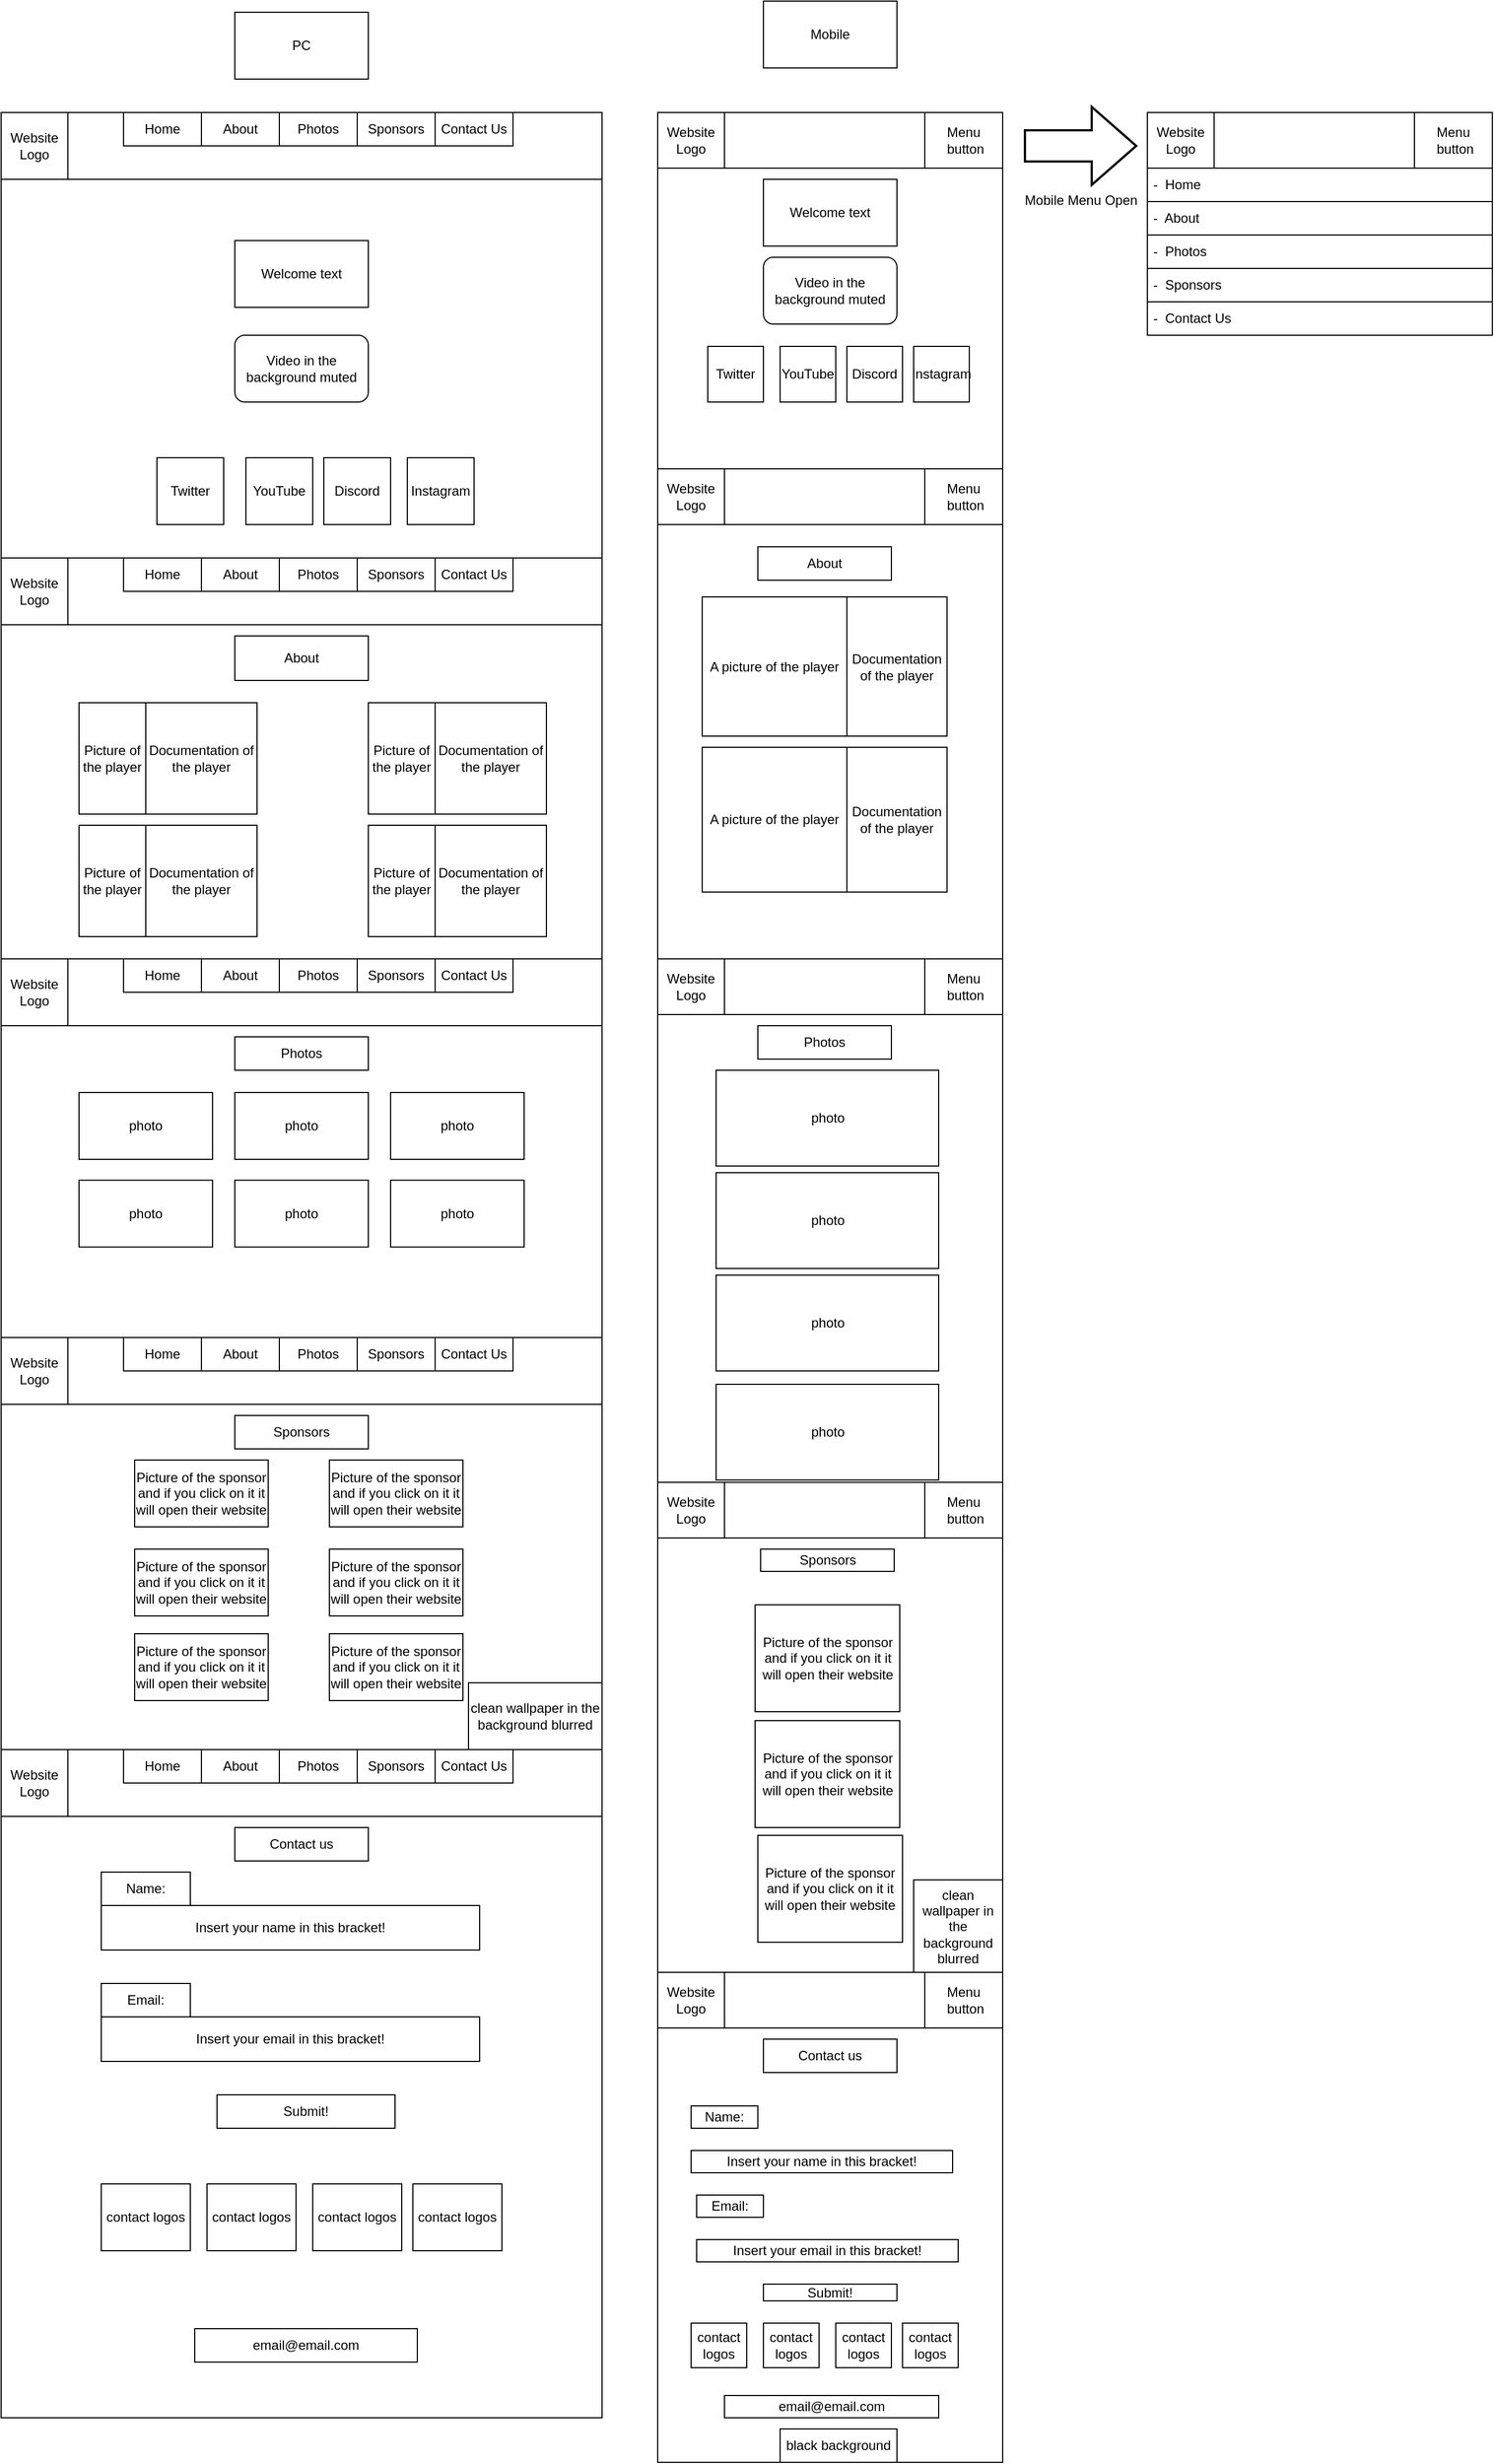 <mxfile version="20.2.1" type="device"><diagram id="jGOsK-3WvVMrC4iQkq5T" name="1 oldal"><mxGraphModel dx="1182" dy="722" grid="1" gridSize="10" guides="1" tooltips="1" connect="1" arrows="1" fold="1" page="1" pageScale="1" pageWidth="827" pageHeight="1169" math="0" shadow="0"><root><mxCell id="0"/><mxCell id="1" parent="0"/><mxCell id="x6PFndFxOWQdf8MQNvHj-8" value="" style="rounded=0;whiteSpace=wrap;html=1;" parent="1" vertex="1"><mxGeometry x="180" y="440" width="540" height="400" as="geometry"/></mxCell><mxCell id="x6PFndFxOWQdf8MQNvHj-9" value="" style="rounded=0;whiteSpace=wrap;html=1;" parent="1" vertex="1"><mxGeometry x="180" y="440" width="540" height="60" as="geometry"/></mxCell><mxCell id="x6PFndFxOWQdf8MQNvHj-10" value="Home" style="rounded=0;whiteSpace=wrap;html=1;" parent="1" vertex="1"><mxGeometry x="290" y="440" width="70" height="30" as="geometry"/></mxCell><mxCell id="x6PFndFxOWQdf8MQNvHj-18" value="Video in the background muted" style="rounded=1;whiteSpace=wrap;html=1;" parent="1" vertex="1"><mxGeometry x="390" y="640" width="120" height="60" as="geometry"/></mxCell><mxCell id="x6PFndFxOWQdf8MQNvHj-20" value="" style="rounded=0;whiteSpace=wrap;html=1;" parent="1" vertex="1"><mxGeometry x="180" y="1540" width="540" height="370" as="geometry"/></mxCell><mxCell id="x6PFndFxOWQdf8MQNvHj-21" value="" style="rounded=0;whiteSpace=wrap;html=1;" parent="1" vertex="1"><mxGeometry x="180" y="840" width="540" height="360" as="geometry"/></mxCell><mxCell id="x6PFndFxOWQdf8MQNvHj-22" value="About" style="rounded=0;whiteSpace=wrap;html=1;" parent="1" vertex="1"><mxGeometry x="390" y="910" width="120" height="40" as="geometry"/></mxCell><mxCell id="x6PFndFxOWQdf8MQNvHj-25" value="Picture of the player" style="rounded=0;whiteSpace=wrap;html=1;" parent="1" vertex="1"><mxGeometry x="510" y="970" width="60" height="100" as="geometry"/></mxCell><mxCell id="x6PFndFxOWQdf8MQNvHj-27" value="Documentation of the player" style="rounded=0;whiteSpace=wrap;html=1;" parent="1" vertex="1"><mxGeometry x="570" y="970" width="100" height="100" as="geometry"/></mxCell><mxCell id="x6PFndFxOWQdf8MQNvHj-42" value="" style="rounded=0;whiteSpace=wrap;html=1;" parent="1" vertex="1"><mxGeometry x="180" y="1200" width="540" height="340" as="geometry"/></mxCell><mxCell id="x6PFndFxOWQdf8MQNvHj-45" value="Photos" style="rounded=0;whiteSpace=wrap;html=1;" parent="1" vertex="1"><mxGeometry x="390" y="1270" width="120" height="30" as="geometry"/></mxCell><mxCell id="x6PFndFxOWQdf8MQNvHj-46" value="photo" style="rounded=0;whiteSpace=wrap;html=1;" parent="1" vertex="1"><mxGeometry x="250" y="1320" width="120" height="60" as="geometry"/></mxCell><mxCell id="x6PFndFxOWQdf8MQNvHj-47" value="photo" style="rounded=0;whiteSpace=wrap;html=1;" parent="1" vertex="1"><mxGeometry x="250" y="1398.75" width="120" height="60" as="geometry"/></mxCell><mxCell id="x6PFndFxOWQdf8MQNvHj-48" value="photo" style="rounded=0;whiteSpace=wrap;html=1;" parent="1" vertex="1"><mxGeometry x="390" y="1320" width="120" height="60" as="geometry"/></mxCell><mxCell id="x6PFndFxOWQdf8MQNvHj-49" value="photo" style="rounded=0;whiteSpace=wrap;html=1;" parent="1" vertex="1"><mxGeometry x="390" y="1398.75" width="120" height="60" as="geometry"/></mxCell><mxCell id="x6PFndFxOWQdf8MQNvHj-54" value="photo" style="rounded=0;whiteSpace=wrap;html=1;" parent="1" vertex="1"><mxGeometry x="530" y="1320" width="120" height="60" as="geometry"/></mxCell><mxCell id="x6PFndFxOWQdf8MQNvHj-56" value="photo" style="rounded=0;whiteSpace=wrap;html=1;" parent="1" vertex="1"><mxGeometry x="530" y="1398.75" width="120" height="60" as="geometry"/></mxCell><mxCell id="x6PFndFxOWQdf8MQNvHj-6" value="Welcome text" style="rounded=0;whiteSpace=wrap;html=1;" parent="1" vertex="1"><mxGeometry x="390" y="555" width="120" height="60" as="geometry"/></mxCell><mxCell id="x6PFndFxOWQdf8MQNvHj-3" value="Twitter" style="whiteSpace=wrap;html=1;aspect=fixed;" parent="1" vertex="1"><mxGeometry x="320" y="750" width="60" height="60" as="geometry"/></mxCell><mxCell id="x6PFndFxOWQdf8MQNvHj-4" value="&lt;div&gt;YouTube&lt;/div&gt;" style="whiteSpace=wrap;html=1;aspect=fixed;" parent="1" vertex="1"><mxGeometry x="400" y="750" width="60" height="60" as="geometry"/></mxCell><mxCell id="x6PFndFxOWQdf8MQNvHj-7" value="Discord" style="whiteSpace=wrap;html=1;aspect=fixed;" parent="1" vertex="1"><mxGeometry x="470" y="750" width="60" height="60" as="geometry"/></mxCell><mxCell id="x6PFndFxOWQdf8MQNvHj-5" value="&lt;div&gt;Instagram&lt;/div&gt;" style="whiteSpace=wrap;html=1;aspect=fixed;" parent="1" vertex="1"><mxGeometry x="545" y="750" width="60" height="60" as="geometry"/></mxCell><mxCell id="x6PFndFxOWQdf8MQNvHj-62" value="Sponsors" style="rounded=0;whiteSpace=wrap;html=1;" parent="1" vertex="1"><mxGeometry x="390" y="1610" width="120" height="30" as="geometry"/></mxCell><mxCell id="x6PFndFxOWQdf8MQNvHj-63" value="Picture of the sponsor and if you click on it it will open their website" style="rounded=0;whiteSpace=wrap;html=1;" parent="1" vertex="1"><mxGeometry x="300" y="1650" width="120" height="60" as="geometry"/></mxCell><mxCell id="x6PFndFxOWQdf8MQNvHj-64" value="Picture of the sponsor and if you click on it it will open their website" style="rounded=0;whiteSpace=wrap;html=1;" parent="1" vertex="1"><mxGeometry x="475" y="1650" width="120" height="60" as="geometry"/></mxCell><mxCell id="x6PFndFxOWQdf8MQNvHj-65" value="Picture of the sponsor and if you click on it it will open their website" style="rounded=0;whiteSpace=wrap;html=1;" parent="1" vertex="1"><mxGeometry x="300" y="1730" width="120" height="60" as="geometry"/></mxCell><mxCell id="x6PFndFxOWQdf8MQNvHj-66" value="Picture of the sponsor and if you click on it it will open their website" style="rounded=0;whiteSpace=wrap;html=1;" parent="1" vertex="1"><mxGeometry x="475" y="1730" width="120" height="60" as="geometry"/></mxCell><mxCell id="x6PFndFxOWQdf8MQNvHj-67" value="Picture of the sponsor and if you click on it it will open their website" style="rounded=0;whiteSpace=wrap;html=1;" parent="1" vertex="1"><mxGeometry x="300" y="1806" width="120" height="60" as="geometry"/></mxCell><mxCell id="x6PFndFxOWQdf8MQNvHj-68" value="Picture of the sponsor and if you click on it it will open their website" style="rounded=0;whiteSpace=wrap;html=1;" parent="1" vertex="1"><mxGeometry x="475" y="1806" width="120" height="60" as="geometry"/></mxCell><mxCell id="x6PFndFxOWQdf8MQNvHj-69" value="" style="rounded=0;whiteSpace=wrap;html=1;" parent="1" vertex="1"><mxGeometry x="180" y="1910" width="540" height="600" as="geometry"/></mxCell><mxCell id="x6PFndFxOWQdf8MQNvHj-70" value="Contact us" style="rounded=0;whiteSpace=wrap;html=1;" parent="1" vertex="1"><mxGeometry x="390" y="1980" width="120" height="30" as="geometry"/></mxCell><mxCell id="x6PFndFxOWQdf8MQNvHj-71" value="Insert your email in this bracket!" style="rounded=0;whiteSpace=wrap;html=1;" parent="1" vertex="1"><mxGeometry x="270" y="2150" width="340" height="40" as="geometry"/></mxCell><mxCell id="x6PFndFxOWQdf8MQNvHj-72" value="Name:" style="rounded=0;whiteSpace=wrap;html=1;" parent="1" vertex="1"><mxGeometry x="270" y="2020" width="80" height="30" as="geometry"/></mxCell><mxCell id="x6PFndFxOWQdf8MQNvHj-74" value="Email:" style="rounded=0;whiteSpace=wrap;html=1;" parent="1" vertex="1"><mxGeometry x="270" y="2120" width="80" height="30" as="geometry"/></mxCell><mxCell id="x6PFndFxOWQdf8MQNvHj-75" value="Insert your name in this bracket!" style="rounded=0;whiteSpace=wrap;html=1;" parent="1" vertex="1"><mxGeometry x="270" y="2050" width="340" height="40" as="geometry"/></mxCell><mxCell id="x6PFndFxOWQdf8MQNvHj-76" value="clean wallpaper in the background blurred" style="rounded=0;whiteSpace=wrap;html=1;" parent="1" vertex="1"><mxGeometry x="600" y="1850" width="120" height="60" as="geometry"/></mxCell><mxCell id="x6PFndFxOWQdf8MQNvHj-78" value="contact logos" style="rounded=0;whiteSpace=wrap;html=1;" parent="1" vertex="1"><mxGeometry x="270" y="2300" width="80" height="60" as="geometry"/></mxCell><mxCell id="x6PFndFxOWQdf8MQNvHj-79" value="contact logos" style="rounded=0;whiteSpace=wrap;html=1;" parent="1" vertex="1"><mxGeometry x="365" y="2300" width="80" height="60" as="geometry"/></mxCell><mxCell id="x6PFndFxOWQdf8MQNvHj-80" value="contact logos" style="rounded=0;whiteSpace=wrap;html=1;" parent="1" vertex="1"><mxGeometry x="460" y="2300" width="80" height="60" as="geometry"/></mxCell><mxCell id="x6PFndFxOWQdf8MQNvHj-81" value="contact logos" style="rounded=0;whiteSpace=wrap;html=1;" parent="1" vertex="1"><mxGeometry x="550" y="2300" width="80" height="60" as="geometry"/></mxCell><mxCell id="x6PFndFxOWQdf8MQNvHj-82" value="Submit!" style="rounded=0;whiteSpace=wrap;html=1;" parent="1" vertex="1"><mxGeometry x="374" y="2220" width="160" height="30" as="geometry"/></mxCell><mxCell id="x6PFndFxOWQdf8MQNvHj-83" value="email@email.com" style="rounded=0;whiteSpace=wrap;html=1;" parent="1" vertex="1"><mxGeometry x="354" y="2430" width="200" height="30" as="geometry"/></mxCell><mxCell id="x6PFndFxOWQdf8MQNvHj-85" value="PC" style="rounded=0;whiteSpace=wrap;html=1;" parent="1" vertex="1"><mxGeometry x="390" y="350" width="120" height="60" as="geometry"/></mxCell><mxCell id="x6PFndFxOWQdf8MQNvHj-86" value="Mobile" style="rounded=0;whiteSpace=wrap;html=1;" parent="1" vertex="1"><mxGeometry x="865" y="340" width="120" height="60" as="geometry"/></mxCell><mxCell id="x6PFndFxOWQdf8MQNvHj-88" value="About" style="rounded=0;whiteSpace=wrap;html=1;" parent="1" vertex="1"><mxGeometry x="360" y="440" width="70" height="30" as="geometry"/></mxCell><mxCell id="x6PFndFxOWQdf8MQNvHj-90" value="Photos" style="rounded=0;whiteSpace=wrap;html=1;" parent="1" vertex="1"><mxGeometry x="430" y="440" width="70" height="30" as="geometry"/></mxCell><mxCell id="x6PFndFxOWQdf8MQNvHj-91" value="Sponsors" style="rounded=0;whiteSpace=wrap;html=1;" parent="1" vertex="1"><mxGeometry x="500" y="440" width="70" height="30" as="geometry"/></mxCell><mxCell id="x6PFndFxOWQdf8MQNvHj-92" value="Contact Us" style="rounded=0;whiteSpace=wrap;html=1;" parent="1" vertex="1"><mxGeometry x="570" y="440" width="70" height="30" as="geometry"/></mxCell><mxCell id="x6PFndFxOWQdf8MQNvHj-93" value="" style="rounded=0;whiteSpace=wrap;html=1;" parent="1" vertex="1"><mxGeometry x="770" y="440" width="310" height="50" as="geometry"/></mxCell><mxCell id="x6PFndFxOWQdf8MQNvHj-94" value="&lt;div&gt;Website&lt;/div&gt;&lt;div&gt;Logo&lt;br&gt;&lt;/div&gt;" style="rounded=0;whiteSpace=wrap;html=1;" parent="1" vertex="1"><mxGeometry x="180" y="440" width="60" height="60" as="geometry"/></mxCell><mxCell id="x6PFndFxOWQdf8MQNvHj-95" value="&lt;div&gt;Website&lt;/div&gt;&lt;div&gt;Logo&lt;br&gt;&lt;/div&gt;" style="rounded=0;whiteSpace=wrap;html=1;" parent="1" vertex="1"><mxGeometry x="770" y="440" width="60" height="50" as="geometry"/></mxCell><mxCell id="x6PFndFxOWQdf8MQNvHj-97" value="&lt;div&gt;Menu&lt;/div&gt;&lt;div&gt;&amp;nbsp;button&lt;/div&gt;" style="rounded=0;whiteSpace=wrap;html=1;" parent="1" vertex="1"><mxGeometry x="1010" y="440" width="70" height="50" as="geometry"/></mxCell><mxCell id="x6PFndFxOWQdf8MQNvHj-98" value="" style="rounded=0;whiteSpace=wrap;html=1;" parent="1" vertex="1"><mxGeometry x="770" y="490" width="310" height="270" as="geometry"/></mxCell><mxCell id="x6PFndFxOWQdf8MQNvHj-107" value="Mobile Menu Open" style="verticalLabelPosition=bottom;verticalAlign=top;html=1;strokeWidth=2;shape=mxgraph.arrows2.arrow;dy=0.6;dx=40;notch=0;" parent="1" vertex="1"><mxGeometry x="1100" y="435" width="100" height="70" as="geometry"/></mxCell><mxCell id="x6PFndFxOWQdf8MQNvHj-109" value="" style="rounded=0;whiteSpace=wrap;html=1;" parent="1" vertex="1"><mxGeometry x="1210" y="440" width="310" height="50" as="geometry"/></mxCell><mxCell id="x6PFndFxOWQdf8MQNvHj-110" value="&lt;div&gt;Website&lt;/div&gt;&lt;div&gt;Logo&lt;br&gt;&lt;/div&gt;" style="rounded=0;whiteSpace=wrap;html=1;" parent="1" vertex="1"><mxGeometry x="1210" y="440" width="60" height="50" as="geometry"/></mxCell><mxCell id="x6PFndFxOWQdf8MQNvHj-111" value="&lt;div&gt;Menu&lt;/div&gt;&lt;div&gt;&amp;nbsp;button&lt;/div&gt;" style="rounded=0;whiteSpace=wrap;html=1;" parent="1" vertex="1"><mxGeometry x="1450" y="440" width="70" height="50" as="geometry"/></mxCell><mxCell id="x6PFndFxOWQdf8MQNvHj-112" value="" style="rounded=0;whiteSpace=wrap;html=1;" parent="1" vertex="1"><mxGeometry x="1210" y="490" width="310" height="150" as="geometry"/></mxCell><mxCell id="x6PFndFxOWQdf8MQNvHj-113" value="&lt;div align=&quot;left&quot;&gt;&amp;nbsp;-&amp;nbsp; Home&lt;/div&gt;" style="rounded=0;whiteSpace=wrap;html=1;align=left;" parent="1" vertex="1"><mxGeometry x="1210" y="490" width="310" height="30" as="geometry"/></mxCell><mxCell id="x6PFndFxOWQdf8MQNvHj-115" value="&lt;div align=&quot;left&quot;&gt;&amp;nbsp;-&amp;nbsp; About&lt;br&gt;&lt;/div&gt;" style="rounded=0;whiteSpace=wrap;html=1;align=left;" parent="1" vertex="1"><mxGeometry x="1210" y="520" width="310" height="30" as="geometry"/></mxCell><mxCell id="x6PFndFxOWQdf8MQNvHj-117" value="&lt;div align=&quot;left&quot;&gt;&amp;nbsp;-&amp;nbsp; Photos&lt;br&gt;&lt;/div&gt;" style="rounded=0;whiteSpace=wrap;html=1;align=left;" parent="1" vertex="1"><mxGeometry x="1210" y="550" width="310" height="30" as="geometry"/></mxCell><mxCell id="x6PFndFxOWQdf8MQNvHj-118" value="&lt;div align=&quot;left&quot;&gt;&amp;nbsp;-&amp;nbsp; Sponsors&lt;br&gt;&lt;/div&gt;" style="rounded=0;whiteSpace=wrap;html=1;align=left;" parent="1" vertex="1"><mxGeometry x="1210" y="580" width="310" height="30" as="geometry"/></mxCell><mxCell id="x6PFndFxOWQdf8MQNvHj-119" value="&lt;div align=&quot;left&quot;&gt;&amp;nbsp;-&amp;nbsp; Contact Us&lt;br&gt;&lt;/div&gt;" style="rounded=0;whiteSpace=wrap;html=1;align=left;" parent="1" vertex="1"><mxGeometry x="1210" y="610" width="310" height="30" as="geometry"/></mxCell><mxCell id="x6PFndFxOWQdf8MQNvHj-120" value="Welcome text" style="rounded=0;whiteSpace=wrap;html=1;" parent="1" vertex="1"><mxGeometry x="865" y="500" width="120" height="60" as="geometry"/></mxCell><mxCell id="x6PFndFxOWQdf8MQNvHj-122" value="Video in the background muted" style="rounded=1;whiteSpace=wrap;html=1;" parent="1" vertex="1"><mxGeometry x="865" y="570" width="120" height="60" as="geometry"/></mxCell><mxCell id="x6PFndFxOWQdf8MQNvHj-123" value="Twitter" style="whiteSpace=wrap;html=1;aspect=fixed;" parent="1" vertex="1"><mxGeometry x="815" y="650" width="50" height="50" as="geometry"/></mxCell><mxCell id="x6PFndFxOWQdf8MQNvHj-124" value="&lt;div&gt;YouTube&lt;/div&gt;" style="whiteSpace=wrap;html=1;aspect=fixed;" parent="1" vertex="1"><mxGeometry x="880" y="650" width="50" height="50" as="geometry"/></mxCell><mxCell id="x6PFndFxOWQdf8MQNvHj-125" value="Discord" style="whiteSpace=wrap;html=1;aspect=fixed;" parent="1" vertex="1"><mxGeometry x="940" y="650" width="50" height="50" as="geometry"/></mxCell><mxCell id="x6PFndFxOWQdf8MQNvHj-126" value="&lt;div&gt;Instagram&lt;/div&gt;" style="whiteSpace=wrap;html=1;aspect=fixed;" parent="1" vertex="1"><mxGeometry x="1000" y="650" width="50" height="50" as="geometry"/></mxCell><mxCell id="x6PFndFxOWQdf8MQNvHj-127" value="" style="rounded=0;whiteSpace=wrap;html=1;" parent="1" vertex="1"><mxGeometry x="770" y="760" width="310" height="440" as="geometry"/></mxCell><mxCell id="x6PFndFxOWQdf8MQNvHj-128" value="About" style="rounded=0;whiteSpace=wrap;html=1;" parent="1" vertex="1"><mxGeometry x="860" y="830" width="120" height="30" as="geometry"/></mxCell><mxCell id="x6PFndFxOWQdf8MQNvHj-130" value="Documentation of the player" style="rounded=0;whiteSpace=wrap;html=1;" parent="1" vertex="1"><mxGeometry x="940" y="875" width="90" height="125" as="geometry"/></mxCell><mxCell id="x6PFndFxOWQdf8MQNvHj-131" value="A picture of the player" style="rounded=0;whiteSpace=wrap;html=1;" parent="1" vertex="1"><mxGeometry x="810" y="875" width="130" height="125" as="geometry"/></mxCell><mxCell id="x6PFndFxOWQdf8MQNvHj-132" value="A picture of the player" style="rounded=0;whiteSpace=wrap;html=1;" parent="1" vertex="1"><mxGeometry x="810" y="1010" width="130" height="130" as="geometry"/></mxCell><mxCell id="x6PFndFxOWQdf8MQNvHj-133" value="Documentation of the player" style="rounded=0;whiteSpace=wrap;html=1;" parent="1" vertex="1"><mxGeometry x="940" y="1010" width="90" height="130" as="geometry"/></mxCell><mxCell id="x6PFndFxOWQdf8MQNvHj-146" value="" style="rounded=0;whiteSpace=wrap;html=1;" parent="1" vertex="1"><mxGeometry x="770" y="1200" width="310" height="470" as="geometry"/></mxCell><mxCell id="x6PFndFxOWQdf8MQNvHj-147" value="Photos" style="rounded=0;whiteSpace=wrap;html=1;" parent="1" vertex="1"><mxGeometry x="860" y="1260" width="120" height="30" as="geometry"/></mxCell><mxCell id="x6PFndFxOWQdf8MQNvHj-154" value="photo" style="rounded=0;whiteSpace=wrap;html=1;" parent="1" vertex="1"><mxGeometry x="822.5" y="1300" width="200" height="86" as="geometry"/></mxCell><mxCell id="x6PFndFxOWQdf8MQNvHj-166" value="" style="rounded=0;whiteSpace=wrap;html=1;" parent="1" vertex="1"><mxGeometry x="770" y="1670" width="310" height="440" as="geometry"/></mxCell><mxCell id="x6PFndFxOWQdf8MQNvHj-167" value="Sponsors" style="rounded=0;whiteSpace=wrap;html=1;" parent="1" vertex="1"><mxGeometry x="862.5" y="1730" width="120" height="20" as="geometry"/></mxCell><mxCell id="x6PFndFxOWQdf8MQNvHj-171" value="Picture of the sponsor and if you click on it it will open their website" style="rounded=0;whiteSpace=wrap;html=1;" parent="1" vertex="1"><mxGeometry x="857.5" y="1780" width="130" height="96" as="geometry"/></mxCell><mxCell id="x6PFndFxOWQdf8MQNvHj-175" value="clean wallpaper in the background blurred" style="rounded=0;whiteSpace=wrap;html=1;" parent="1" vertex="1"><mxGeometry x="1000" y="2027" width="80" height="83" as="geometry"/></mxCell><mxCell id="x6PFndFxOWQdf8MQNvHj-178" value="" style="rounded=0;whiteSpace=wrap;html=1;" parent="1" vertex="1"><mxGeometry x="770" y="2110" width="310" height="440" as="geometry"/></mxCell><mxCell id="x6PFndFxOWQdf8MQNvHj-179" value="Contact us" style="rounded=0;whiteSpace=wrap;html=1;" parent="1" vertex="1"><mxGeometry x="865" y="2170" width="120" height="30" as="geometry"/></mxCell><mxCell id="x6PFndFxOWQdf8MQNvHj-180" value="Email:" style="rounded=0;whiteSpace=wrap;html=1;" parent="1" vertex="1"><mxGeometry x="805" y="2310" width="60" height="20" as="geometry"/></mxCell><mxCell id="x6PFndFxOWQdf8MQNvHj-181" value="Insert your name in this bracket!" style="rounded=0;whiteSpace=wrap;html=1;" parent="1" vertex="1"><mxGeometry x="800" y="2270" width="235" height="20" as="geometry"/></mxCell><mxCell id="x6PFndFxOWQdf8MQNvHj-182" value="Name:" style="rounded=0;whiteSpace=wrap;html=1;" parent="1" vertex="1"><mxGeometry x="800" y="2230" width="60" height="20" as="geometry"/></mxCell><mxCell id="x6PFndFxOWQdf8MQNvHj-184" value="Insert your email in this bracket!" style="rounded=0;whiteSpace=wrap;html=1;" parent="1" vertex="1"><mxGeometry x="805" y="2350" width="235" height="20" as="geometry"/></mxCell><mxCell id="x6PFndFxOWQdf8MQNvHj-185" value="Submit!" style="rounded=0;whiteSpace=wrap;html=1;" parent="1" vertex="1"><mxGeometry x="865" y="2390" width="120" height="15" as="geometry"/></mxCell><mxCell id="x6PFndFxOWQdf8MQNvHj-186" value="contact logos" style="rounded=0;whiteSpace=wrap;html=1;" parent="1" vertex="1"><mxGeometry x="800" y="2425" width="50" height="40" as="geometry"/></mxCell><mxCell id="x6PFndFxOWQdf8MQNvHj-190" value="contact logos" style="rounded=0;whiteSpace=wrap;html=1;" parent="1" vertex="1"><mxGeometry x="865" y="2425" width="50" height="40" as="geometry"/></mxCell><mxCell id="x6PFndFxOWQdf8MQNvHj-191" value="contact logos" style="rounded=0;whiteSpace=wrap;html=1;" parent="1" vertex="1"><mxGeometry x="930" y="2425" width="50" height="40" as="geometry"/></mxCell><mxCell id="x6PFndFxOWQdf8MQNvHj-192" value="contact logos" style="rounded=0;whiteSpace=wrap;html=1;" parent="1" vertex="1"><mxGeometry x="990" y="2425" width="50" height="40" as="geometry"/></mxCell><mxCell id="x6PFndFxOWQdf8MQNvHj-193" value="email@email.com" style="rounded=0;whiteSpace=wrap;html=1;" parent="1" vertex="1"><mxGeometry x="830" y="2490" width="192.5" height="20" as="geometry"/></mxCell><mxCell id="x6PFndFxOWQdf8MQNvHj-195" value="black background" style="rounded=0;whiteSpace=wrap;html=1;" parent="1" vertex="1"><mxGeometry x="880" y="2520" width="105" height="30" as="geometry"/></mxCell><mxCell id="BjU-7pMN3Kilqq91xLSB-10" value="" style="rounded=0;whiteSpace=wrap;html=1;" vertex="1" parent="1"><mxGeometry x="180" y="840" width="540" height="60" as="geometry"/></mxCell><mxCell id="BjU-7pMN3Kilqq91xLSB-11" value="Home" style="rounded=0;whiteSpace=wrap;html=1;" vertex="1" parent="1"><mxGeometry x="290" y="840" width="70" height="30" as="geometry"/></mxCell><mxCell id="BjU-7pMN3Kilqq91xLSB-12" value="About" style="rounded=0;whiteSpace=wrap;html=1;" vertex="1" parent="1"><mxGeometry x="360" y="840" width="70" height="30" as="geometry"/></mxCell><mxCell id="BjU-7pMN3Kilqq91xLSB-13" value="Photos" style="rounded=0;whiteSpace=wrap;html=1;" vertex="1" parent="1"><mxGeometry x="430" y="840" width="70" height="30" as="geometry"/></mxCell><mxCell id="BjU-7pMN3Kilqq91xLSB-14" value="Sponsors" style="rounded=0;whiteSpace=wrap;html=1;" vertex="1" parent="1"><mxGeometry x="500" y="840" width="70" height="30" as="geometry"/></mxCell><mxCell id="BjU-7pMN3Kilqq91xLSB-15" value="Contact Us" style="rounded=0;whiteSpace=wrap;html=1;" vertex="1" parent="1"><mxGeometry x="570" y="840" width="70" height="30" as="geometry"/></mxCell><mxCell id="BjU-7pMN3Kilqq91xLSB-16" value="&lt;div&gt;Website&lt;/div&gt;&lt;div&gt;Logo&lt;br&gt;&lt;/div&gt;" style="rounded=0;whiteSpace=wrap;html=1;" vertex="1" parent="1"><mxGeometry x="180" y="840" width="60" height="60" as="geometry"/></mxCell><mxCell id="BjU-7pMN3Kilqq91xLSB-17" value="" style="rounded=0;whiteSpace=wrap;html=1;" vertex="1" parent="1"><mxGeometry x="180" y="1200" width="540" height="60" as="geometry"/></mxCell><mxCell id="BjU-7pMN3Kilqq91xLSB-18" value="Home" style="rounded=0;whiteSpace=wrap;html=1;" vertex="1" parent="1"><mxGeometry x="290" y="1200" width="70" height="30" as="geometry"/></mxCell><mxCell id="BjU-7pMN3Kilqq91xLSB-19" value="About" style="rounded=0;whiteSpace=wrap;html=1;" vertex="1" parent="1"><mxGeometry x="360" y="1200" width="70" height="30" as="geometry"/></mxCell><mxCell id="BjU-7pMN3Kilqq91xLSB-20" value="Photos" style="rounded=0;whiteSpace=wrap;html=1;" vertex="1" parent="1"><mxGeometry x="430" y="1200" width="70" height="30" as="geometry"/></mxCell><mxCell id="BjU-7pMN3Kilqq91xLSB-21" value="Sponsors" style="rounded=0;whiteSpace=wrap;html=1;" vertex="1" parent="1"><mxGeometry x="500" y="1200" width="70" height="30" as="geometry"/></mxCell><mxCell id="BjU-7pMN3Kilqq91xLSB-22" value="Contact Us" style="rounded=0;whiteSpace=wrap;html=1;" vertex="1" parent="1"><mxGeometry x="570" y="1200" width="70" height="30" as="geometry"/></mxCell><mxCell id="BjU-7pMN3Kilqq91xLSB-23" value="&lt;div&gt;Website&lt;/div&gt;&lt;div&gt;Logo&lt;br&gt;&lt;/div&gt;" style="rounded=0;whiteSpace=wrap;html=1;" vertex="1" parent="1"><mxGeometry x="180" y="1200" width="60" height="60" as="geometry"/></mxCell><mxCell id="BjU-7pMN3Kilqq91xLSB-24" value="" style="rounded=0;whiteSpace=wrap;html=1;" vertex="1" parent="1"><mxGeometry x="180" y="1540" width="540" height="60" as="geometry"/></mxCell><mxCell id="BjU-7pMN3Kilqq91xLSB-25" value="Home" style="rounded=0;whiteSpace=wrap;html=1;" vertex="1" parent="1"><mxGeometry x="290" y="1540" width="70" height="30" as="geometry"/></mxCell><mxCell id="BjU-7pMN3Kilqq91xLSB-26" value="About" style="rounded=0;whiteSpace=wrap;html=1;" vertex="1" parent="1"><mxGeometry x="360" y="1540" width="70" height="30" as="geometry"/></mxCell><mxCell id="BjU-7pMN3Kilqq91xLSB-27" value="Photos" style="rounded=0;whiteSpace=wrap;html=1;" vertex="1" parent="1"><mxGeometry x="430" y="1540" width="70" height="30" as="geometry"/></mxCell><mxCell id="BjU-7pMN3Kilqq91xLSB-28" value="Sponsors" style="rounded=0;whiteSpace=wrap;html=1;" vertex="1" parent="1"><mxGeometry x="500" y="1540" width="70" height="30" as="geometry"/></mxCell><mxCell id="BjU-7pMN3Kilqq91xLSB-29" value="Contact Us" style="rounded=0;whiteSpace=wrap;html=1;" vertex="1" parent="1"><mxGeometry x="570" y="1540" width="70" height="30" as="geometry"/></mxCell><mxCell id="BjU-7pMN3Kilqq91xLSB-30" value="&lt;div&gt;Website&lt;/div&gt;&lt;div&gt;Logo&lt;br&gt;&lt;/div&gt;" style="rounded=0;whiteSpace=wrap;html=1;" vertex="1" parent="1"><mxGeometry x="180" y="1540" width="60" height="60" as="geometry"/></mxCell><mxCell id="BjU-7pMN3Kilqq91xLSB-31" value="" style="rounded=0;whiteSpace=wrap;html=1;" vertex="1" parent="1"><mxGeometry x="180" y="1910" width="540" height="60" as="geometry"/></mxCell><mxCell id="BjU-7pMN3Kilqq91xLSB-32" value="Home" style="rounded=0;whiteSpace=wrap;html=1;" vertex="1" parent="1"><mxGeometry x="290" y="1910" width="70" height="30" as="geometry"/></mxCell><mxCell id="BjU-7pMN3Kilqq91xLSB-33" value="About" style="rounded=0;whiteSpace=wrap;html=1;" vertex="1" parent="1"><mxGeometry x="360" y="1910" width="70" height="30" as="geometry"/></mxCell><mxCell id="BjU-7pMN3Kilqq91xLSB-34" value="Photos" style="rounded=0;whiteSpace=wrap;html=1;" vertex="1" parent="1"><mxGeometry x="430" y="1910" width="70" height="30" as="geometry"/></mxCell><mxCell id="BjU-7pMN3Kilqq91xLSB-35" value="Sponsors" style="rounded=0;whiteSpace=wrap;html=1;" vertex="1" parent="1"><mxGeometry x="500" y="1910" width="70" height="30" as="geometry"/></mxCell><mxCell id="BjU-7pMN3Kilqq91xLSB-36" value="Contact Us" style="rounded=0;whiteSpace=wrap;html=1;" vertex="1" parent="1"><mxGeometry x="570" y="1910" width="70" height="30" as="geometry"/></mxCell><mxCell id="BjU-7pMN3Kilqq91xLSB-37" value="&lt;div&gt;Website&lt;/div&gt;&lt;div&gt;Logo&lt;br&gt;&lt;/div&gt;" style="rounded=0;whiteSpace=wrap;html=1;" vertex="1" parent="1"><mxGeometry x="180" y="1910" width="60" height="60" as="geometry"/></mxCell><mxCell id="BjU-7pMN3Kilqq91xLSB-38" style="edgeStyle=orthogonalEdgeStyle;rounded=0;orthogonalLoop=1;jettySize=auto;html=1;exitX=0.5;exitY=1;exitDx=0;exitDy=0;" edge="1" parent="1" source="x6PFndFxOWQdf8MQNvHj-112" target="x6PFndFxOWQdf8MQNvHj-112"><mxGeometry relative="1" as="geometry"/></mxCell><mxCell id="BjU-7pMN3Kilqq91xLSB-39" value="" style="rounded=0;whiteSpace=wrap;html=1;" vertex="1" parent="1"><mxGeometry x="770" y="760" width="310" height="50" as="geometry"/></mxCell><mxCell id="BjU-7pMN3Kilqq91xLSB-40" value="&lt;div&gt;Website&lt;/div&gt;&lt;div&gt;Logo&lt;br&gt;&lt;/div&gt;" style="rounded=0;whiteSpace=wrap;html=1;" vertex="1" parent="1"><mxGeometry x="770" y="760" width="60" height="50" as="geometry"/></mxCell><mxCell id="BjU-7pMN3Kilqq91xLSB-41" value="&lt;div&gt;Menu&lt;/div&gt;&lt;div&gt;&amp;nbsp;button&lt;/div&gt;" style="rounded=0;whiteSpace=wrap;html=1;" vertex="1" parent="1"><mxGeometry x="1010" y="760" width="70" height="50" as="geometry"/></mxCell><mxCell id="BjU-7pMN3Kilqq91xLSB-42" value="Picture of the player" style="rounded=0;whiteSpace=wrap;html=1;" vertex="1" parent="1"><mxGeometry x="250" y="970" width="60" height="100" as="geometry"/></mxCell><mxCell id="BjU-7pMN3Kilqq91xLSB-43" value="Documentation of the player" style="rounded=0;whiteSpace=wrap;html=1;" vertex="1" parent="1"><mxGeometry x="310" y="970" width="100" height="100" as="geometry"/></mxCell><mxCell id="BjU-7pMN3Kilqq91xLSB-45" value="Picture of the player" style="rounded=0;whiteSpace=wrap;html=1;" vertex="1" parent="1"><mxGeometry x="250" y="1080" width="60" height="100" as="geometry"/></mxCell><mxCell id="BjU-7pMN3Kilqq91xLSB-46" value="Documentation of the player" style="rounded=0;whiteSpace=wrap;html=1;" vertex="1" parent="1"><mxGeometry x="310" y="1080" width="100" height="100" as="geometry"/></mxCell><mxCell id="BjU-7pMN3Kilqq91xLSB-47" value="Picture of the player" style="rounded=0;whiteSpace=wrap;html=1;" vertex="1" parent="1"><mxGeometry x="510" y="1080" width="60" height="100" as="geometry"/></mxCell><mxCell id="BjU-7pMN3Kilqq91xLSB-48" value="Documentation of the player" style="rounded=0;whiteSpace=wrap;html=1;" vertex="1" parent="1"><mxGeometry x="570" y="1080" width="100" height="100" as="geometry"/></mxCell><mxCell id="BjU-7pMN3Kilqq91xLSB-50" value="" style="rounded=0;whiteSpace=wrap;html=1;" vertex="1" parent="1"><mxGeometry x="770" y="1200" width="310" height="50" as="geometry"/></mxCell><mxCell id="BjU-7pMN3Kilqq91xLSB-51" value="&lt;div&gt;Website&lt;/div&gt;&lt;div&gt;Logo&lt;br&gt;&lt;/div&gt;" style="rounded=0;whiteSpace=wrap;html=1;" vertex="1" parent="1"><mxGeometry x="770" y="1200" width="60" height="50" as="geometry"/></mxCell><mxCell id="BjU-7pMN3Kilqq91xLSB-52" value="&lt;div&gt;Menu&lt;/div&gt;&lt;div&gt;&amp;nbsp;button&lt;/div&gt;" style="rounded=0;whiteSpace=wrap;html=1;" vertex="1" parent="1"><mxGeometry x="1010" y="1200" width="70" height="50" as="geometry"/></mxCell><mxCell id="BjU-7pMN3Kilqq91xLSB-53" value="photo" style="rounded=0;whiteSpace=wrap;html=1;" vertex="1" parent="1"><mxGeometry x="822.5" y="1392" width="200" height="86" as="geometry"/></mxCell><mxCell id="BjU-7pMN3Kilqq91xLSB-54" value="photo" style="rounded=0;whiteSpace=wrap;html=1;" vertex="1" parent="1"><mxGeometry x="822.5" y="1484" width="200" height="86" as="geometry"/></mxCell><mxCell id="BjU-7pMN3Kilqq91xLSB-55" value="photo" style="rounded=0;whiteSpace=wrap;html=1;" vertex="1" parent="1"><mxGeometry x="822.5" y="1582" width="200" height="86" as="geometry"/></mxCell><mxCell id="BjU-7pMN3Kilqq91xLSB-56" value="" style="rounded=0;whiteSpace=wrap;html=1;" vertex="1" parent="1"><mxGeometry x="770" y="1670" width="310" height="50" as="geometry"/></mxCell><mxCell id="BjU-7pMN3Kilqq91xLSB-57" value="&lt;div&gt;Website&lt;/div&gt;&lt;div&gt;Logo&lt;br&gt;&lt;/div&gt;" style="rounded=0;whiteSpace=wrap;html=1;" vertex="1" parent="1"><mxGeometry x="770" y="1670" width="60" height="50" as="geometry"/></mxCell><mxCell id="BjU-7pMN3Kilqq91xLSB-58" value="&lt;div&gt;Menu&lt;/div&gt;&lt;div&gt;&amp;nbsp;button&lt;/div&gt;" style="rounded=0;whiteSpace=wrap;html=1;" vertex="1" parent="1"><mxGeometry x="1010" y="1670" width="70" height="50" as="geometry"/></mxCell><mxCell id="BjU-7pMN3Kilqq91xLSB-60" value="Picture of the sponsor and if you click on it it will open their website" style="rounded=0;whiteSpace=wrap;html=1;" vertex="1" parent="1"><mxGeometry x="857.5" y="1884" width="130" height="96" as="geometry"/></mxCell><mxCell id="BjU-7pMN3Kilqq91xLSB-61" value="Picture of the sponsor and if you click on it it will open their website" style="rounded=0;whiteSpace=wrap;html=1;" vertex="1" parent="1"><mxGeometry x="860" y="1987" width="130" height="96" as="geometry"/></mxCell><mxCell id="BjU-7pMN3Kilqq91xLSB-62" value="" style="rounded=0;whiteSpace=wrap;html=1;" vertex="1" parent="1"><mxGeometry x="770" y="2110" width="310" height="50" as="geometry"/></mxCell><mxCell id="BjU-7pMN3Kilqq91xLSB-63" value="&lt;div&gt;Website&lt;/div&gt;&lt;div&gt;Logo&lt;br&gt;&lt;/div&gt;" style="rounded=0;whiteSpace=wrap;html=1;" vertex="1" parent="1"><mxGeometry x="770" y="2110" width="60" height="50" as="geometry"/></mxCell><mxCell id="BjU-7pMN3Kilqq91xLSB-64" value="&lt;div&gt;Menu&lt;/div&gt;&lt;div&gt;&amp;nbsp;button&lt;/div&gt;" style="rounded=0;whiteSpace=wrap;html=1;" vertex="1" parent="1"><mxGeometry x="1010" y="2110" width="70" height="50" as="geometry"/></mxCell></root></mxGraphModel></diagram></mxfile>